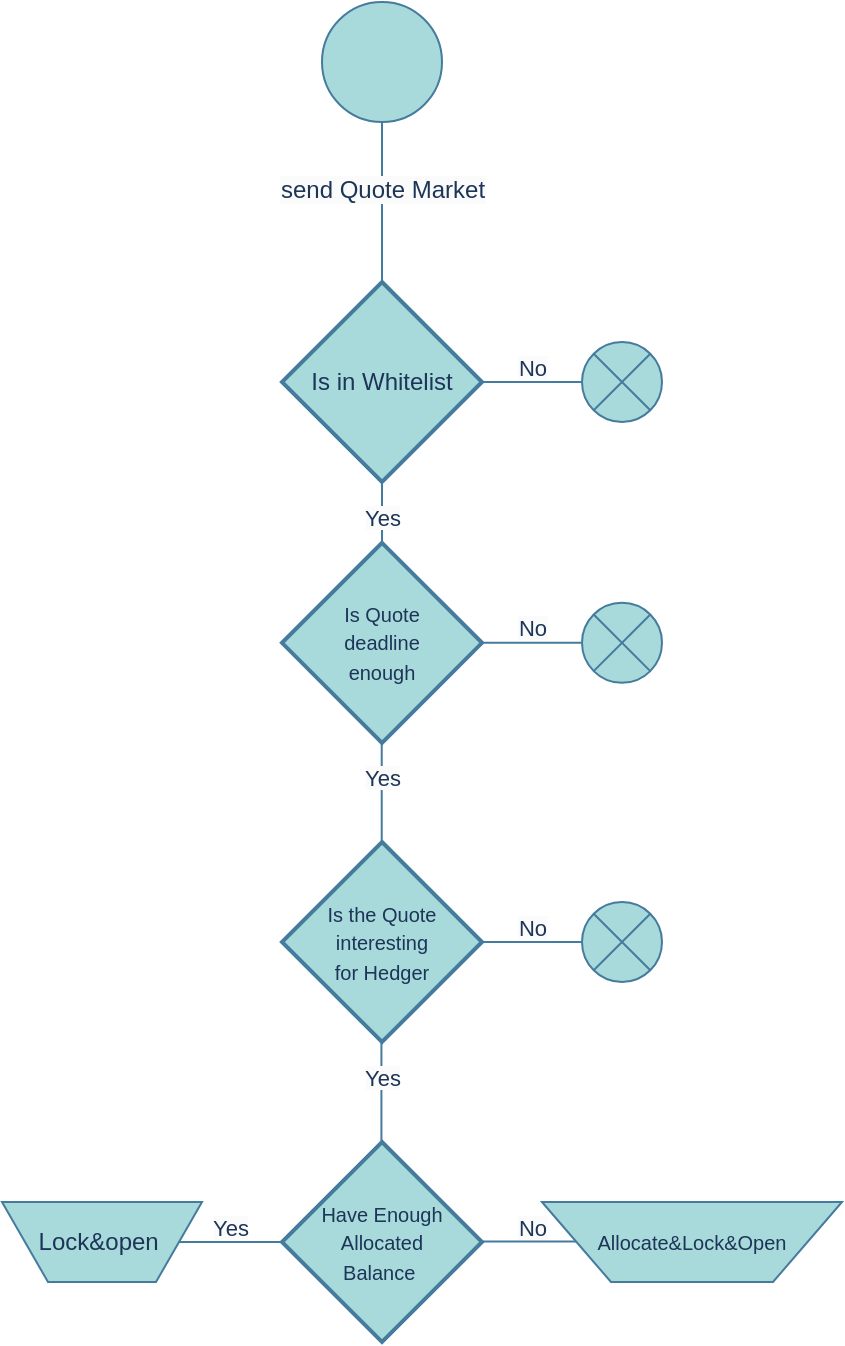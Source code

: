 <mxfile version="21.6.8" type="device">
  <diagram name="Page-1" id="tFyjy7eWY1EXsabFbqmt">
    <mxGraphModel dx="2074" dy="836" grid="1" gridSize="10" guides="1" tooltips="1" connect="1" arrows="1" fold="1" page="1" pageScale="1" pageWidth="850" pageHeight="1100" math="0" shadow="0">
      <root>
        <mxCell id="0" />
        <mxCell id="1" parent="0" />
        <mxCell id="z8Hsccmws2qU3JCuRFwG-1" value="" style="verticalLabelPosition=bottom;verticalAlign=top;html=1;shape=mxgraph.flowchart.on-page_reference;labelBackgroundColor=none;fillColor=#A8DADC;strokeColor=#457B9D;fontColor=#1D3557;" parent="1" vertex="1">
          <mxGeometry x="400" y="30" width="60" height="60" as="geometry" />
        </mxCell>
        <mxCell id="z8Hsccmws2qU3JCuRFwG-2" value="Is in Whitelist" style="strokeWidth=2;html=1;shape=mxgraph.flowchart.decision;whiteSpace=wrap;labelBackgroundColor=none;fillColor=#A8DADC;strokeColor=#457B9D;fontColor=#1D3557;" parent="1" vertex="1">
          <mxGeometry x="380" y="170" width="100" height="100" as="geometry" />
        </mxCell>
        <mxCell id="z8Hsccmws2qU3JCuRFwG-3" value="" style="verticalLabelPosition=bottom;verticalAlign=top;html=1;shape=mxgraph.flowchart.or;labelBackgroundColor=none;fillColor=#A8DADC;strokeColor=#457B9D;fontColor=#1D3557;" parent="1" vertex="1">
          <mxGeometry x="530" y="200" width="40" height="40" as="geometry" />
        </mxCell>
        <mxCell id="z8Hsccmws2qU3JCuRFwG-4" value="&#xa;&lt;span style=&quot;color: rgb(29, 53, 87); font-family: Helvetica; font-size: 12px; font-style: normal; font-variant-ligatures: normal; font-variant-caps: normal; font-weight: 400; letter-spacing: normal; orphans: 2; text-align: center; text-indent: 0px; text-transform: none; widows: 2; word-spacing: 0px; -webkit-text-stroke-width: 0px; background-color: rgb(251, 251, 251); text-decoration-thickness: initial; text-decoration-style: initial; text-decoration-color: initial; float: none; display: inline !important;&quot;&gt;send Quote Market&lt;/span&gt;&#xa;&#xa;" style="endArrow=none;html=1;rounded=0;exitX=0.5;exitY=0;exitDx=0;exitDy=0;exitPerimeter=0;labelBackgroundColor=none;strokeColor=#457B9D;fontColor=default;" parent="1" source="z8Hsccmws2qU3JCuRFwG-2" edge="1">
          <mxGeometry width="50" height="50" relative="1" as="geometry">
            <mxPoint x="380" y="140" as="sourcePoint" />
            <mxPoint x="430" y="90" as="targetPoint" />
          </mxGeometry>
        </mxCell>
        <mxCell id="z8Hsccmws2qU3JCuRFwG-5" value="&#xa;&lt;span style=&quot;color: rgb(29, 53, 87); font-family: Helvetica; font-size: 11px; font-style: normal; font-variant-ligatures: normal; font-variant-caps: normal; font-weight: 400; letter-spacing: normal; orphans: 2; text-align: center; text-indent: 0px; text-transform: none; widows: 2; word-spacing: 0px; -webkit-text-stroke-width: 0px; background-color: rgb(251, 251, 251); text-decoration-thickness: initial; text-decoration-style: initial; text-decoration-color: initial; float: none; display: inline !important;&quot;&gt;No&lt;/span&gt;&#xa;&#xa;" style="endArrow=none;html=1;rounded=0;entryX=0;entryY=0.5;entryDx=0;entryDy=0;entryPerimeter=0;labelBackgroundColor=none;strokeColor=#457B9D;fontColor=default;" parent="1" source="z8Hsccmws2qU3JCuRFwG-2" target="z8Hsccmws2qU3JCuRFwG-3" edge="1">
          <mxGeometry width="50" height="50" relative="1" as="geometry">
            <mxPoint x="480" y="260" as="sourcePoint" />
            <mxPoint x="530" y="210" as="targetPoint" />
          </mxGeometry>
        </mxCell>
        <mxCell id="z8Hsccmws2qU3JCuRFwG-7" value="&#xa;&lt;span style=&quot;color: rgb(29, 53, 87); font-family: Helvetica; font-size: 11px; font-style: normal; font-variant-ligatures: normal; font-variant-caps: normal; font-weight: 400; letter-spacing: normal; orphans: 2; text-align: center; text-indent: 0px; text-transform: none; widows: 2; word-spacing: 0px; -webkit-text-stroke-width: 0px; background-color: rgb(251, 251, 251); text-decoration-thickness: initial; text-decoration-style: initial; text-decoration-color: initial; float: none; display: inline !important;&quot;&gt;Yes&lt;/span&gt;&#xa;&#xa;" style="endArrow=none;html=1;rounded=0;entryX=0.5;entryY=1;entryDx=0;entryDy=0;entryPerimeter=0;labelBackgroundColor=none;strokeColor=#457B9D;fontColor=default;" parent="1" target="z8Hsccmws2qU3JCuRFwG-2" edge="1">
          <mxGeometry width="50" height="50" relative="1" as="geometry">
            <mxPoint x="430" y="320" as="sourcePoint" />
            <mxPoint x="530" y="280" as="targetPoint" />
          </mxGeometry>
        </mxCell>
        <mxCell id="z8Hsccmws2qU3JCuRFwG-9" value="&lt;font style=&quot;font-size: 10px;&quot;&gt;Is the Quote &lt;br&gt;interesting&lt;br&gt;for Hedger&lt;/font&gt;" style="strokeWidth=2;html=1;shape=mxgraph.flowchart.decision;whiteSpace=wrap;labelBackgroundColor=none;fillColor=#A8DADC;strokeColor=#457B9D;fontColor=#1D3557;" parent="1" vertex="1">
          <mxGeometry x="380" y="450" width="100" height="100" as="geometry" />
        </mxCell>
        <mxCell id="z8Hsccmws2qU3JCuRFwG-10" value="" style="verticalLabelPosition=bottom;verticalAlign=top;html=1;shape=mxgraph.flowchart.or;labelBackgroundColor=none;fillColor=#A8DADC;strokeColor=#457B9D;fontColor=#1D3557;" parent="1" vertex="1">
          <mxGeometry x="530" y="480" width="40" height="40" as="geometry" />
        </mxCell>
        <mxCell id="z8Hsccmws2qU3JCuRFwG-11" value="&#xa;&lt;span style=&quot;color: rgb(29, 53, 87); font-family: Helvetica; font-size: 11px; font-style: normal; font-variant-ligatures: normal; font-variant-caps: normal; font-weight: 400; letter-spacing: normal; orphans: 2; text-align: center; text-indent: 0px; text-transform: none; widows: 2; word-spacing: 0px; -webkit-text-stroke-width: 0px; background-color: rgb(251, 251, 251); text-decoration-thickness: initial; text-decoration-style: initial; text-decoration-color: initial; float: none; display: inline !important;&quot;&gt;No&lt;/span&gt;&#xa;&#xa;" style="endArrow=none;html=1;rounded=0;entryX=0;entryY=0.5;entryDx=0;entryDy=0;entryPerimeter=0;labelBackgroundColor=none;strokeColor=#457B9D;fontColor=default;" parent="1" edge="1">
          <mxGeometry width="50" height="50" relative="1" as="geometry">
            <mxPoint x="480" y="500" as="sourcePoint" />
            <mxPoint x="530" y="500" as="targetPoint" />
          </mxGeometry>
        </mxCell>
        <mxCell id="z8Hsccmws2qU3JCuRFwG-13" value="&#xa;&lt;span style=&quot;color: rgb(29, 53, 87); font-family: Helvetica; font-size: 11px; font-style: normal; font-variant-ligatures: normal; font-variant-caps: normal; font-weight: 400; letter-spacing: normal; orphans: 2; text-align: center; text-indent: 0px; text-transform: none; widows: 2; word-spacing: 0px; -webkit-text-stroke-width: 0px; background-color: rgb(251, 251, 251); text-decoration-thickness: initial; text-decoration-style: initial; text-decoration-color: initial; float: none; display: inline !important;&quot;&gt;Yes&lt;/span&gt;&#xa;&#xa;" style="endArrow=none;html=1;rounded=0;entryX=0.5;entryY=1;entryDx=0;entryDy=0;entryPerimeter=0;labelBackgroundColor=none;strokeColor=#457B9D;fontColor=default;" parent="1" edge="1">
          <mxGeometry width="50" height="50" relative="1" as="geometry">
            <mxPoint x="429.71" y="600" as="sourcePoint" />
            <mxPoint x="429.71" y="550" as="targetPoint" />
          </mxGeometry>
        </mxCell>
        <mxCell id="z8Hsccmws2qU3JCuRFwG-15" value="&lt;font style=&quot;font-size: 10px;&quot;&gt;Have Enough Allocated &lt;br&gt;Balance&amp;nbsp;&lt;/font&gt;" style="strokeWidth=2;html=1;shape=mxgraph.flowchart.decision;whiteSpace=wrap;fillColor=#A8DADC;strokeColor=#457B9D;labelBackgroundColor=none;fontColor=#1D3557;" parent="1" vertex="1">
          <mxGeometry x="380" y="600" width="100" height="100" as="geometry" />
        </mxCell>
        <mxCell id="z8Hsccmws2qU3JCuRFwG-16" value="&#xa;&lt;span style=&quot;color: rgb(29, 53, 87); font-family: Helvetica; font-size: 11px; font-style: normal; font-variant-ligatures: normal; font-variant-caps: normal; font-weight: 400; letter-spacing: normal; orphans: 2; text-align: center; text-indent: 0px; text-transform: none; widows: 2; word-spacing: 0px; -webkit-text-stroke-width: 0px; background-color: rgb(251, 251, 251); text-decoration-thickness: initial; text-decoration-style: initial; text-decoration-color: initial; float: none; display: inline !important;&quot;&gt;Yes&lt;/span&gt;&#xa;&#xa;" style="endArrow=none;html=1;rounded=0;entryX=0.5;entryY=1;entryDx=0;entryDy=0;entryPerimeter=0;labelBackgroundColor=none;strokeColor=#457B9D;fontColor=default;" parent="1" source="z8Hsccmws2qU3JCuRFwG-18" edge="1">
          <mxGeometry width="50" height="50" relative="1" as="geometry">
            <mxPoint x="379.43" y="700" as="sourcePoint" />
            <mxPoint x="379.43" y="650" as="targetPoint" />
          </mxGeometry>
        </mxCell>
        <mxCell id="z8Hsccmws2qU3JCuRFwG-18" value="Lock&amp;amp;open&amp;nbsp;" style="verticalLabelPosition=middle;verticalAlign=middle;html=1;shape=trapezoid;perimeter=trapezoidPerimeter;whiteSpace=wrap;size=0.23;arcSize=10;flipV=1;labelPosition=center;align=center;strokeColor=#457B9D;fontColor=#1D3557;fillColor=#A8DADC;" parent="1" vertex="1">
          <mxGeometry x="240" y="630" width="100" height="40" as="geometry" />
        </mxCell>
        <mxCell id="z8Hsccmws2qU3JCuRFwG-19" value="&#xa;&lt;span style=&quot;color: rgb(29, 53, 87); font-family: Helvetica; font-size: 11px; font-style: normal; font-variant-ligatures: normal; font-variant-caps: normal; font-weight: 400; letter-spacing: normal; orphans: 2; text-align: center; text-indent: 0px; text-transform: none; widows: 2; word-spacing: 0px; -webkit-text-stroke-width: 0px; background-color: rgb(251, 251, 251); text-decoration-thickness: initial; text-decoration-style: initial; text-decoration-color: initial; float: none; display: inline !important;&quot;&gt;No&lt;/span&gt;&#xa;&#xa;" style="endArrow=none;html=1;rounded=0;entryX=0;entryY=0.5;entryDx=0;entryDy=0;entryPerimeter=0;labelBackgroundColor=none;strokeColor=#457B9D;fontColor=default;" parent="1" edge="1">
          <mxGeometry width="50" height="50" relative="1" as="geometry">
            <mxPoint x="480" y="649.71" as="sourcePoint" />
            <mxPoint x="530" y="649.71" as="targetPoint" />
          </mxGeometry>
        </mxCell>
        <mxCell id="z8Hsccmws2qU3JCuRFwG-21" value="&lt;font style=&quot;font-size: 10px;&quot;&gt;Allocate&amp;amp;Lock&amp;amp;Open&lt;/font&gt;" style="verticalLabelPosition=middle;verticalAlign=middle;html=1;shape=trapezoid;perimeter=trapezoidPerimeter;whiteSpace=wrap;size=0.23;arcSize=10;flipV=1;labelPosition=center;align=center;strokeColor=#457B9D;fontColor=#1D3557;fillColor=#A8DADC;" parent="1" vertex="1">
          <mxGeometry x="510" y="630" width="150" height="40" as="geometry" />
        </mxCell>
        <mxCell id="z8Hsccmws2qU3JCuRFwG-33" value="&lt;font style=&quot;font-size: 10px;&quot;&gt;Is Quote &lt;br&gt;deadline &lt;br&gt;enough&lt;/font&gt;" style="strokeWidth=2;html=1;shape=mxgraph.flowchart.decision;whiteSpace=wrap;labelBackgroundColor=none;fillColor=#A8DADC;strokeColor=#457B9D;fontColor=#1D3557;" parent="1" vertex="1">
          <mxGeometry x="380" y="300.4" width="100" height="100" as="geometry" />
        </mxCell>
        <mxCell id="z8Hsccmws2qU3JCuRFwG-34" value="" style="verticalLabelPosition=bottom;verticalAlign=top;html=1;shape=mxgraph.flowchart.or;labelBackgroundColor=none;fillColor=#A8DADC;strokeColor=#457B9D;fontColor=#1D3557;" parent="1" vertex="1">
          <mxGeometry x="530" y="330.4" width="40" height="40" as="geometry" />
        </mxCell>
        <mxCell id="z8Hsccmws2qU3JCuRFwG-35" value="&#xa;&lt;span style=&quot;color: rgb(29, 53, 87); font-family: Helvetica; font-size: 11px; font-style: normal; font-variant-ligatures: normal; font-variant-caps: normal; font-weight: 400; letter-spacing: normal; orphans: 2; text-align: center; text-indent: 0px; text-transform: none; widows: 2; word-spacing: 0px; -webkit-text-stroke-width: 0px; background-color: rgb(251, 251, 251); text-decoration-thickness: initial; text-decoration-style: initial; text-decoration-color: initial; float: none; display: inline !important;&quot;&gt;No&lt;/span&gt;&#xa;&#xa;" style="endArrow=none;html=1;rounded=0;entryX=0;entryY=0.5;entryDx=0;entryDy=0;entryPerimeter=0;labelBackgroundColor=none;strokeColor=#457B9D;fontColor=default;" parent="1" target="z8Hsccmws2qU3JCuRFwG-34" edge="1">
          <mxGeometry width="50" height="50" relative="1" as="geometry">
            <mxPoint x="480" y="350.4" as="sourcePoint" />
            <mxPoint x="530" y="340.4" as="targetPoint" />
          </mxGeometry>
        </mxCell>
        <mxCell id="z8Hsccmws2qU3JCuRFwG-38" value="&#xa;&lt;span style=&quot;color: rgb(29, 53, 87); font-family: Helvetica; font-size: 11px; font-style: normal; font-variant-ligatures: normal; font-variant-caps: normal; font-weight: 400; letter-spacing: normal; orphans: 2; text-align: center; text-indent: 0px; text-transform: none; widows: 2; word-spacing: 0px; -webkit-text-stroke-width: 0px; background-color: rgb(251, 251, 251); text-decoration-thickness: initial; text-decoration-style: initial; text-decoration-color: initial; float: none; display: inline !important;&quot;&gt;Yes&lt;/span&gt;&#xa;&#xa;" style="endArrow=none;html=1;rounded=0;entryX=0.5;entryY=1;entryDx=0;entryDy=0;entryPerimeter=0;labelBackgroundColor=none;strokeColor=#457B9D;fontColor=default;" parent="1" edge="1">
          <mxGeometry width="50" height="50" relative="1" as="geometry">
            <mxPoint x="429.86" y="450.4" as="sourcePoint" />
            <mxPoint x="429.86" y="400.4" as="targetPoint" />
          </mxGeometry>
        </mxCell>
      </root>
    </mxGraphModel>
  </diagram>
</mxfile>
